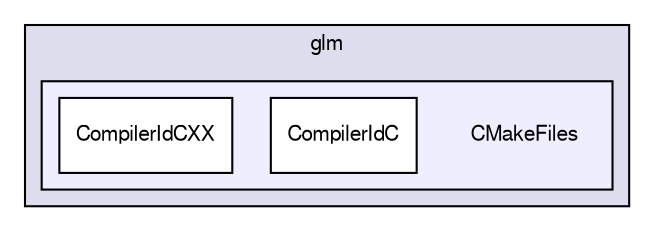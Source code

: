 digraph "glm/CMakeFiles" {
  compound=true
  node [ fontsize="10", fontname="FreeSans"];
  edge [ labelfontsize="10", labelfontname="FreeSans"];
  subgraph clusterdir_a18149d1b32e3efeacb0e34a962af4d3 {
    graph [ bgcolor="#ddddee", pencolor="black", label="glm" fontname="FreeSans", fontsize="10", URL="dir_a18149d1b32e3efeacb0e34a962af4d3.html"]
  subgraph clusterdir_326403417f3d6e2e161a37bc18b8181f {
    graph [ bgcolor="#eeeeff", pencolor="black", label="" URL="dir_326403417f3d6e2e161a37bc18b8181f.html"];
    dir_326403417f3d6e2e161a37bc18b8181f [shape=plaintext label="CMakeFiles"];
    dir_5add0f12858e7f832db67e29edae0506 [shape=box label="CompilerIdC" color="black" fillcolor="white" style="filled" URL="dir_5add0f12858e7f832db67e29edae0506.html"];
    dir_38b20e28056c486ca1c3d05820ce0759 [shape=box label="CompilerIdCXX" color="black" fillcolor="white" style="filled" URL="dir_38b20e28056c486ca1c3d05820ce0759.html"];
  }
  }
}

